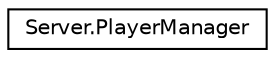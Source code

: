 digraph "Graphical Class Hierarchy"
{
  edge [fontname="Helvetica",fontsize="10",labelfontname="Helvetica",labelfontsize="10"];
  node [fontname="Helvetica",fontsize="10",shape=record];
  rankdir="LR";
  Node0 [label="Server.PlayerManager",height=0.2,width=0.4,color="black", fillcolor="white", style="filled",URL="$class_server_1_1_player_manager.html"];
}
